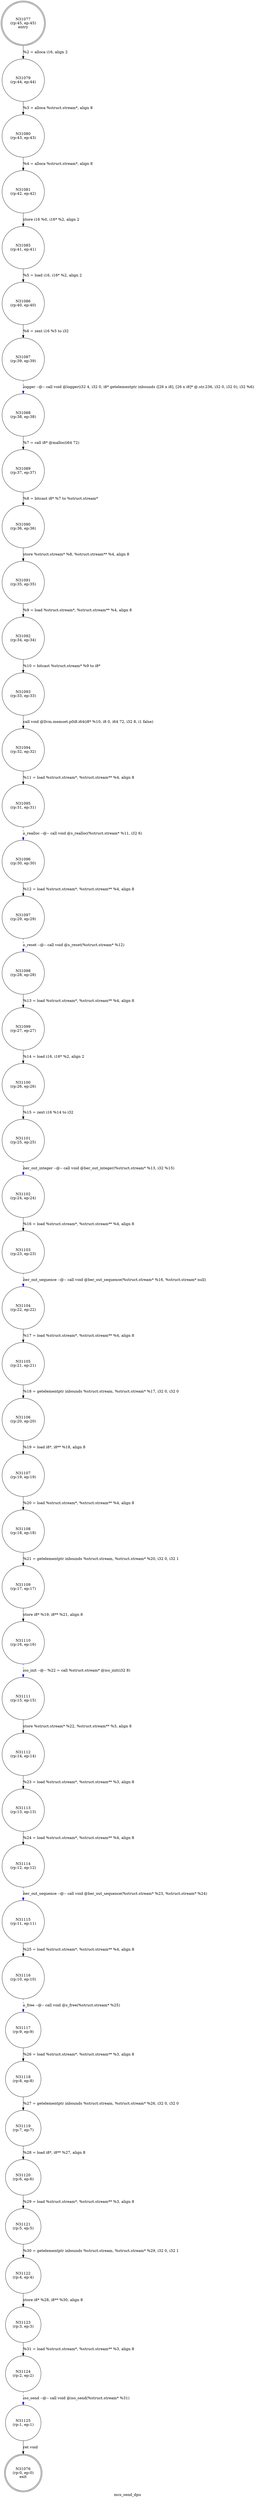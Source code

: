 digraph mcs_send_dpu {
label="mcs_send_dpu"
31076 [label="N31076\n(rp:0, ep:0)\nexit", shape="doublecircle"]
31077 [label="N31077\n(rp:45, ep:45)\nentry", shape="doublecircle"]
31077 -> 31079 [label="%2 = alloca i16, align 2"]
31079 [label="N31079\n(rp:44, ep:44)", shape="circle"]
31079 -> 31080 [label="%3 = alloca %struct.stream*, align 8"]
31080 [label="N31080\n(rp:43, ep:43)", shape="circle"]
31080 -> 31081 [label="%4 = alloca %struct.stream*, align 8"]
31081 [label="N31081\n(rp:42, ep:42)", shape="circle"]
31081 -> 31085 [label="store i16 %0, i16* %2, align 2"]
31085 [label="N31085\n(rp:41, ep:41)", shape="circle"]
31085 -> 31086 [label="%5 = load i16, i16* %2, align 2"]
31086 [label="N31086\n(rp:40, ep:40)", shape="circle"]
31086 -> 31087 [label="%6 = zext i16 %5 to i32"]
31087 [label="N31087\n(rp:39, ep:39)", shape="circle"]
31087 -> 31088 [label="logger --@-- call void @logger(i32 4, i32 0, i8* getelementptr inbounds ([26 x i8], [26 x i8]* @.str.236, i32 0, i32 0), i32 %6)", style="dashed", color="blue"]
31088 [label="N31088\n(rp:38, ep:38)", shape="circle"]
31088 -> 31089 [label="%7 = call i8* @malloc(i64 72)"]
31089 [label="N31089\n(rp:37, ep:37)", shape="circle"]
31089 -> 31090 [label="%8 = bitcast i8* %7 to %struct.stream*"]
31090 [label="N31090\n(rp:36, ep:36)", shape="circle"]
31090 -> 31091 [label="store %struct.stream* %8, %struct.stream** %4, align 8"]
31091 [label="N31091\n(rp:35, ep:35)", shape="circle"]
31091 -> 31092 [label="%9 = load %struct.stream*, %struct.stream** %4, align 8"]
31092 [label="N31092\n(rp:34, ep:34)", shape="circle"]
31092 -> 31093 [label="%10 = bitcast %struct.stream* %9 to i8*"]
31093 [label="N31093\n(rp:33, ep:33)", shape="circle"]
31093 -> 31094 [label="call void @llvm.memset.p0i8.i64(i8* %10, i8 0, i64 72, i32 8, i1 false)"]
31094 [label="N31094\n(rp:32, ep:32)", shape="circle"]
31094 -> 31095 [label="%11 = load %struct.stream*, %struct.stream** %4, align 8"]
31095 [label="N31095\n(rp:31, ep:31)", shape="circle"]
31095 -> 31096 [label="s_realloc --@-- call void @s_realloc(%struct.stream* %11, i32 6)", style="dashed", color="blue"]
31096 [label="N31096\n(rp:30, ep:30)", shape="circle"]
31096 -> 31097 [label="%12 = load %struct.stream*, %struct.stream** %4, align 8"]
31097 [label="N31097\n(rp:29, ep:29)", shape="circle"]
31097 -> 31098 [label="s_reset --@-- call void @s_reset(%struct.stream* %12)", style="dashed", color="blue"]
31098 [label="N31098\n(rp:28, ep:28)", shape="circle"]
31098 -> 31099 [label="%13 = load %struct.stream*, %struct.stream** %4, align 8"]
31099 [label="N31099\n(rp:27, ep:27)", shape="circle"]
31099 -> 31100 [label="%14 = load i16, i16* %2, align 2"]
31100 [label="N31100\n(rp:26, ep:26)", shape="circle"]
31100 -> 31101 [label="%15 = zext i16 %14 to i32"]
31101 [label="N31101\n(rp:25, ep:25)", shape="circle"]
31101 -> 31102 [label="ber_out_integer --@-- call void @ber_out_integer(%struct.stream* %13, i32 %15)", style="dashed", color="blue"]
31102 [label="N31102\n(rp:24, ep:24)", shape="circle"]
31102 -> 31103 [label="%16 = load %struct.stream*, %struct.stream** %4, align 8"]
31103 [label="N31103\n(rp:23, ep:23)", shape="circle"]
31103 -> 31104 [label="ber_out_sequence --@-- call void @ber_out_sequence(%struct.stream* %16, %struct.stream* null)", style="dashed", color="blue"]
31104 [label="N31104\n(rp:22, ep:22)", shape="circle"]
31104 -> 31105 [label="%17 = load %struct.stream*, %struct.stream** %4, align 8"]
31105 [label="N31105\n(rp:21, ep:21)", shape="circle"]
31105 -> 31106 [label="%18 = getelementptr inbounds %struct.stream, %struct.stream* %17, i32 0, i32 0"]
31106 [label="N31106\n(rp:20, ep:20)", shape="circle"]
31106 -> 31107 [label="%19 = load i8*, i8** %18, align 8"]
31107 [label="N31107\n(rp:19, ep:19)", shape="circle"]
31107 -> 31108 [label="%20 = load %struct.stream*, %struct.stream** %4, align 8"]
31108 [label="N31108\n(rp:18, ep:18)", shape="circle"]
31108 -> 31109 [label="%21 = getelementptr inbounds %struct.stream, %struct.stream* %20, i32 0, i32 1"]
31109 [label="N31109\n(rp:17, ep:17)", shape="circle"]
31109 -> 31110 [label="store i8* %19, i8** %21, align 8"]
31110 [label="N31110\n(rp:16, ep:16)", shape="circle"]
31110 -> 31111 [label="iso_init --@-- %22 = call %struct.stream* @iso_init(i32 8)", style="dashed", color="blue"]
31111 [label="N31111\n(rp:15, ep:15)", shape="circle"]
31111 -> 31112 [label="store %struct.stream* %22, %struct.stream** %3, align 8"]
31112 [label="N31112\n(rp:14, ep:14)", shape="circle"]
31112 -> 31113 [label="%23 = load %struct.stream*, %struct.stream** %3, align 8"]
31113 [label="N31113\n(rp:13, ep:13)", shape="circle"]
31113 -> 31114 [label="%24 = load %struct.stream*, %struct.stream** %4, align 8"]
31114 [label="N31114\n(rp:12, ep:12)", shape="circle"]
31114 -> 31115 [label="ber_out_sequence --@-- call void @ber_out_sequence(%struct.stream* %23, %struct.stream* %24)", style="dashed", color="blue"]
31115 [label="N31115\n(rp:11, ep:11)", shape="circle"]
31115 -> 31116 [label="%25 = load %struct.stream*, %struct.stream** %4, align 8"]
31116 [label="N31116\n(rp:10, ep:10)", shape="circle"]
31116 -> 31117 [label="s_free --@-- call void @s_free(%struct.stream* %25)", style="dashed", color="blue"]
31117 [label="N31117\n(rp:9, ep:9)", shape="circle"]
31117 -> 31118 [label="%26 = load %struct.stream*, %struct.stream** %3, align 8"]
31118 [label="N31118\n(rp:8, ep:8)", shape="circle"]
31118 -> 31119 [label="%27 = getelementptr inbounds %struct.stream, %struct.stream* %26, i32 0, i32 0"]
31119 [label="N31119\n(rp:7, ep:7)", shape="circle"]
31119 -> 31120 [label="%28 = load i8*, i8** %27, align 8"]
31120 [label="N31120\n(rp:6, ep:6)", shape="circle"]
31120 -> 31121 [label="%29 = load %struct.stream*, %struct.stream** %3, align 8"]
31121 [label="N31121\n(rp:5, ep:5)", shape="circle"]
31121 -> 31122 [label="%30 = getelementptr inbounds %struct.stream, %struct.stream* %29, i32 0, i32 1"]
31122 [label="N31122\n(rp:4, ep:4)", shape="circle"]
31122 -> 31123 [label="store i8* %28, i8** %30, align 8"]
31123 [label="N31123\n(rp:3, ep:3)", shape="circle"]
31123 -> 31124 [label="%31 = load %struct.stream*, %struct.stream** %3, align 8"]
31124 [label="N31124\n(rp:2, ep:2)", shape="circle"]
31124 -> 31125 [label="iso_send --@-- call void @iso_send(%struct.stream* %31)", style="dashed", color="blue"]
31125 [label="N31125\n(rp:1, ep:1)", shape="circle"]
31125 -> 31076 [label="ret void"]
}

